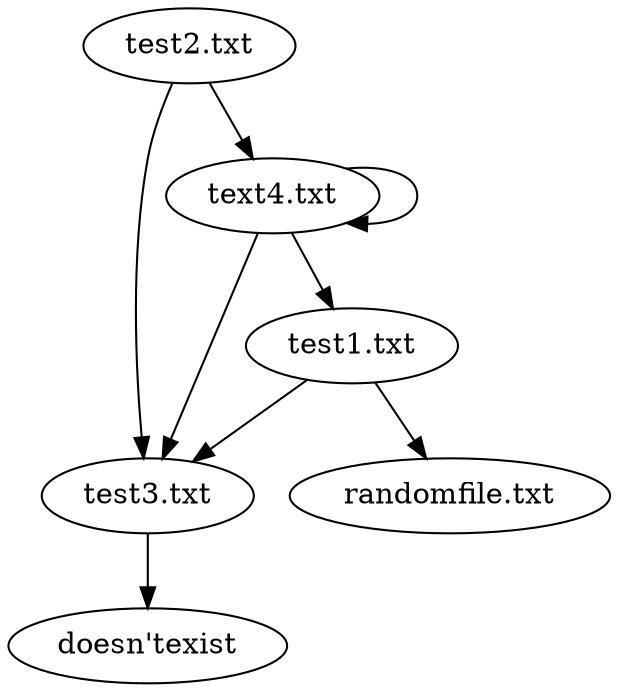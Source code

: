 digraph graphOutput {
"test1.txt" -> "test3.txt";
"test1.txt" -> "randomfile.txt";
"test2.txt" -> "text4.txt";
"test2.txt" -> "test3.txt";
"test3.txt" -> "doesn'texist";
"text4.txt" -> "test1.txt";
"text4.txt" -> "test3.txt";
"text4.txt" -> "text4.txt";
}
